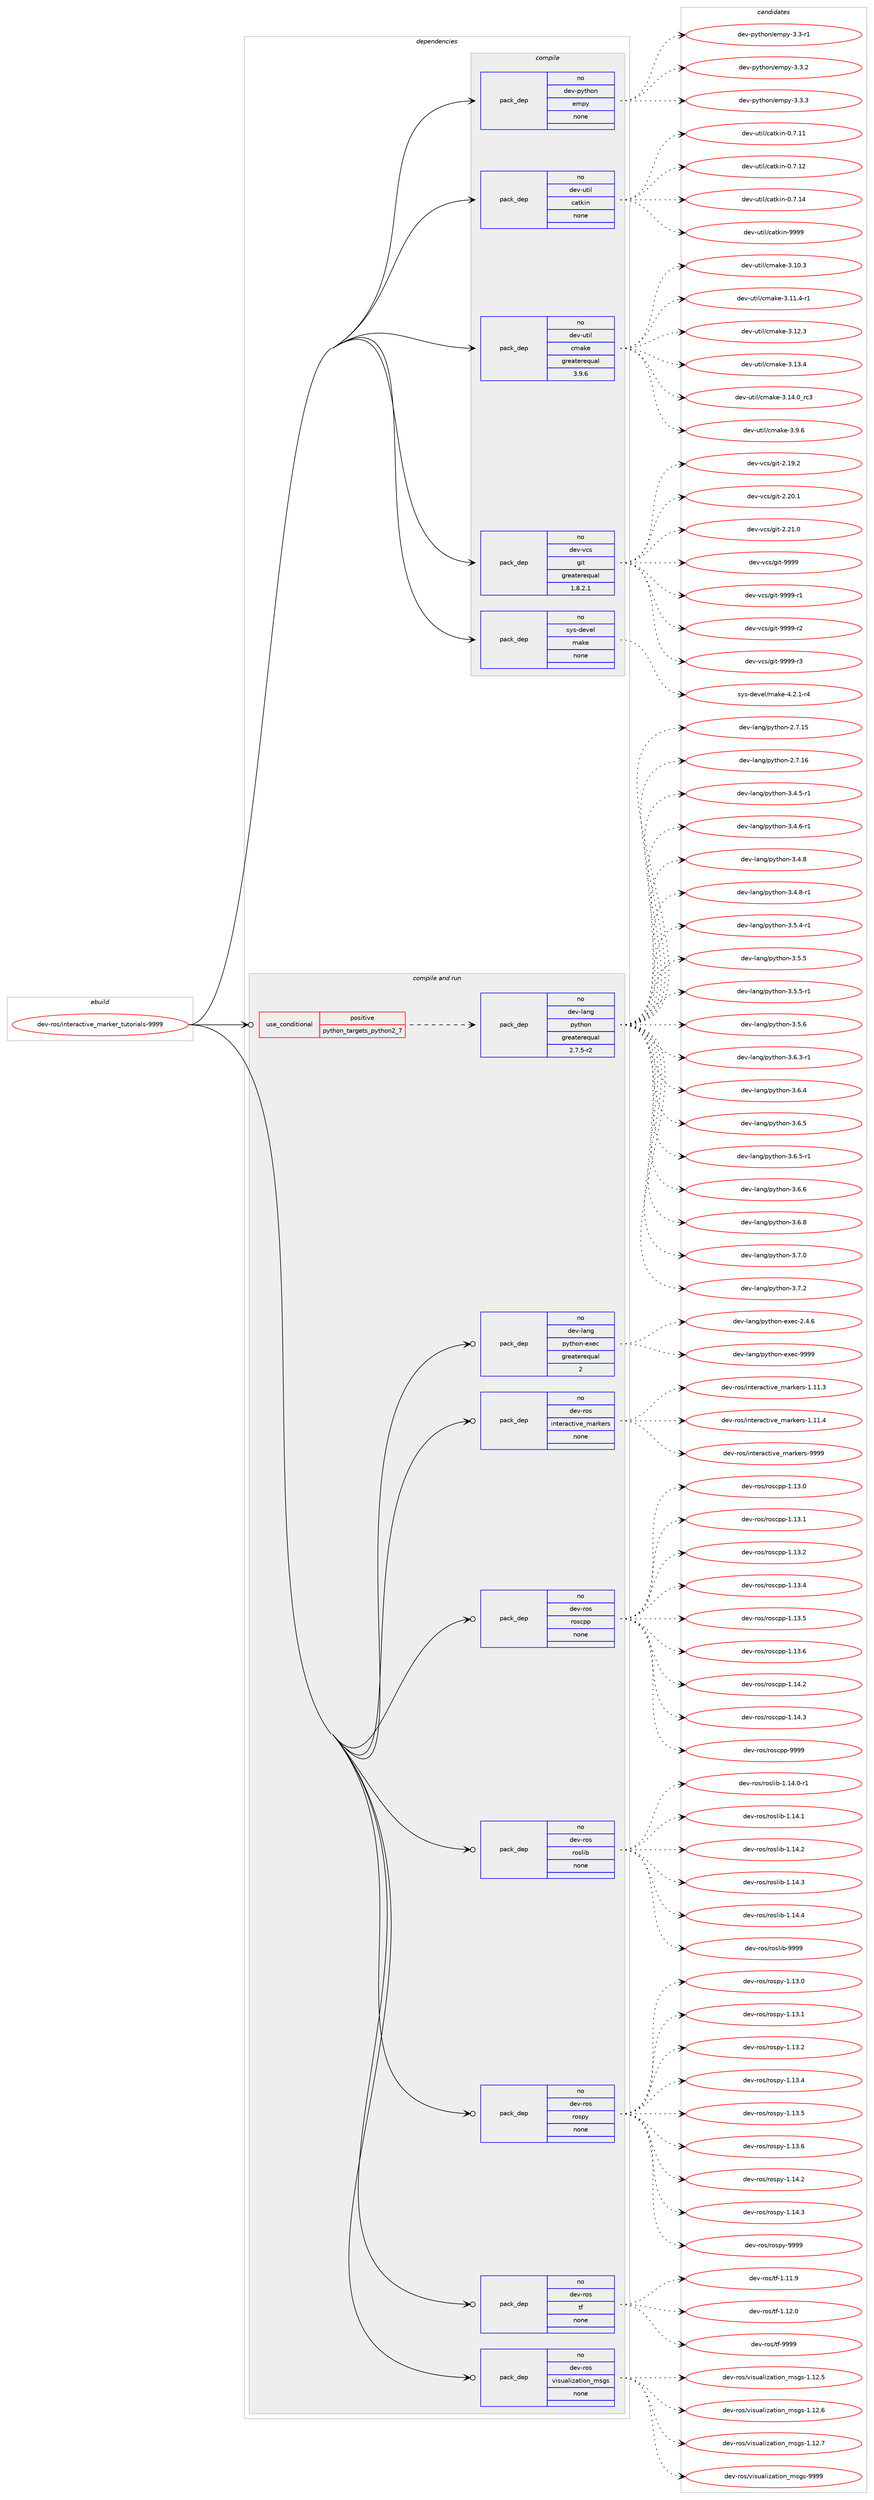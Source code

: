 digraph prolog {

# *************
# Graph options
# *************

newrank=true;
concentrate=true;
compound=true;
graph [rankdir=LR,fontname=Helvetica,fontsize=10,ranksep=1.5];#, ranksep=2.5, nodesep=0.2];
edge  [arrowhead=vee];
node  [fontname=Helvetica,fontsize=10];

# **********
# The ebuild
# **********

subgraph cluster_leftcol {
color=gray;
rank=same;
label=<<i>ebuild</i>>;
id [label="dev-ros/interactive_marker_tutorials-9999", color=red, width=4, href="../dev-ros/interactive_marker_tutorials-9999.svg"];
}

# ****************
# The dependencies
# ****************

subgraph cluster_midcol {
color=gray;
label=<<i>dependencies</i>>;
subgraph cluster_compile {
fillcolor="#eeeeee";
style=filled;
label=<<i>compile</i>>;
subgraph pack1045939 {
dependency1458079 [label=<<TABLE BORDER="0" CELLBORDER="1" CELLSPACING="0" CELLPADDING="4" WIDTH="220"><TR><TD ROWSPAN="6" CELLPADDING="30">pack_dep</TD></TR><TR><TD WIDTH="110">no</TD></TR><TR><TD>dev-python</TD></TR><TR><TD>empy</TD></TR><TR><TD>none</TD></TR><TR><TD></TD></TR></TABLE>>, shape=none, color=blue];
}
id:e -> dependency1458079:w [weight=20,style="solid",arrowhead="vee"];
subgraph pack1045940 {
dependency1458080 [label=<<TABLE BORDER="0" CELLBORDER="1" CELLSPACING="0" CELLPADDING="4" WIDTH="220"><TR><TD ROWSPAN="6" CELLPADDING="30">pack_dep</TD></TR><TR><TD WIDTH="110">no</TD></TR><TR><TD>dev-util</TD></TR><TR><TD>catkin</TD></TR><TR><TD>none</TD></TR><TR><TD></TD></TR></TABLE>>, shape=none, color=blue];
}
id:e -> dependency1458080:w [weight=20,style="solid",arrowhead="vee"];
subgraph pack1045941 {
dependency1458081 [label=<<TABLE BORDER="0" CELLBORDER="1" CELLSPACING="0" CELLPADDING="4" WIDTH="220"><TR><TD ROWSPAN="6" CELLPADDING="30">pack_dep</TD></TR><TR><TD WIDTH="110">no</TD></TR><TR><TD>dev-util</TD></TR><TR><TD>cmake</TD></TR><TR><TD>greaterequal</TD></TR><TR><TD>3.9.6</TD></TR></TABLE>>, shape=none, color=blue];
}
id:e -> dependency1458081:w [weight=20,style="solid",arrowhead="vee"];
subgraph pack1045942 {
dependency1458082 [label=<<TABLE BORDER="0" CELLBORDER="1" CELLSPACING="0" CELLPADDING="4" WIDTH="220"><TR><TD ROWSPAN="6" CELLPADDING="30">pack_dep</TD></TR><TR><TD WIDTH="110">no</TD></TR><TR><TD>dev-vcs</TD></TR><TR><TD>git</TD></TR><TR><TD>greaterequal</TD></TR><TR><TD>1.8.2.1</TD></TR></TABLE>>, shape=none, color=blue];
}
id:e -> dependency1458082:w [weight=20,style="solid",arrowhead="vee"];
subgraph pack1045943 {
dependency1458083 [label=<<TABLE BORDER="0" CELLBORDER="1" CELLSPACING="0" CELLPADDING="4" WIDTH="220"><TR><TD ROWSPAN="6" CELLPADDING="30">pack_dep</TD></TR><TR><TD WIDTH="110">no</TD></TR><TR><TD>sys-devel</TD></TR><TR><TD>make</TD></TR><TR><TD>none</TD></TR><TR><TD></TD></TR></TABLE>>, shape=none, color=blue];
}
id:e -> dependency1458083:w [weight=20,style="solid",arrowhead="vee"];
}
subgraph cluster_compileandrun {
fillcolor="#eeeeee";
style=filled;
label=<<i>compile and run</i>>;
subgraph cond388750 {
dependency1458084 [label=<<TABLE BORDER="0" CELLBORDER="1" CELLSPACING="0" CELLPADDING="4"><TR><TD ROWSPAN="3" CELLPADDING="10">use_conditional</TD></TR><TR><TD>positive</TD></TR><TR><TD>python_targets_python2_7</TD></TR></TABLE>>, shape=none, color=red];
subgraph pack1045944 {
dependency1458085 [label=<<TABLE BORDER="0" CELLBORDER="1" CELLSPACING="0" CELLPADDING="4" WIDTH="220"><TR><TD ROWSPAN="6" CELLPADDING="30">pack_dep</TD></TR><TR><TD WIDTH="110">no</TD></TR><TR><TD>dev-lang</TD></TR><TR><TD>python</TD></TR><TR><TD>greaterequal</TD></TR><TR><TD>2.7.5-r2</TD></TR></TABLE>>, shape=none, color=blue];
}
dependency1458084:e -> dependency1458085:w [weight=20,style="dashed",arrowhead="vee"];
}
id:e -> dependency1458084:w [weight=20,style="solid",arrowhead="odotvee"];
subgraph pack1045945 {
dependency1458086 [label=<<TABLE BORDER="0" CELLBORDER="1" CELLSPACING="0" CELLPADDING="4" WIDTH="220"><TR><TD ROWSPAN="6" CELLPADDING="30">pack_dep</TD></TR><TR><TD WIDTH="110">no</TD></TR><TR><TD>dev-lang</TD></TR><TR><TD>python-exec</TD></TR><TR><TD>greaterequal</TD></TR><TR><TD>2</TD></TR></TABLE>>, shape=none, color=blue];
}
id:e -> dependency1458086:w [weight=20,style="solid",arrowhead="odotvee"];
subgraph pack1045946 {
dependency1458087 [label=<<TABLE BORDER="0" CELLBORDER="1" CELLSPACING="0" CELLPADDING="4" WIDTH="220"><TR><TD ROWSPAN="6" CELLPADDING="30">pack_dep</TD></TR><TR><TD WIDTH="110">no</TD></TR><TR><TD>dev-ros</TD></TR><TR><TD>interactive_markers</TD></TR><TR><TD>none</TD></TR><TR><TD></TD></TR></TABLE>>, shape=none, color=blue];
}
id:e -> dependency1458087:w [weight=20,style="solid",arrowhead="odotvee"];
subgraph pack1045947 {
dependency1458088 [label=<<TABLE BORDER="0" CELLBORDER="1" CELLSPACING="0" CELLPADDING="4" WIDTH="220"><TR><TD ROWSPAN="6" CELLPADDING="30">pack_dep</TD></TR><TR><TD WIDTH="110">no</TD></TR><TR><TD>dev-ros</TD></TR><TR><TD>roscpp</TD></TR><TR><TD>none</TD></TR><TR><TD></TD></TR></TABLE>>, shape=none, color=blue];
}
id:e -> dependency1458088:w [weight=20,style="solid",arrowhead="odotvee"];
subgraph pack1045948 {
dependency1458089 [label=<<TABLE BORDER="0" CELLBORDER="1" CELLSPACING="0" CELLPADDING="4" WIDTH="220"><TR><TD ROWSPAN="6" CELLPADDING="30">pack_dep</TD></TR><TR><TD WIDTH="110">no</TD></TR><TR><TD>dev-ros</TD></TR><TR><TD>roslib</TD></TR><TR><TD>none</TD></TR><TR><TD></TD></TR></TABLE>>, shape=none, color=blue];
}
id:e -> dependency1458089:w [weight=20,style="solid",arrowhead="odotvee"];
subgraph pack1045949 {
dependency1458090 [label=<<TABLE BORDER="0" CELLBORDER="1" CELLSPACING="0" CELLPADDING="4" WIDTH="220"><TR><TD ROWSPAN="6" CELLPADDING="30">pack_dep</TD></TR><TR><TD WIDTH="110">no</TD></TR><TR><TD>dev-ros</TD></TR><TR><TD>rospy</TD></TR><TR><TD>none</TD></TR><TR><TD></TD></TR></TABLE>>, shape=none, color=blue];
}
id:e -> dependency1458090:w [weight=20,style="solid",arrowhead="odotvee"];
subgraph pack1045950 {
dependency1458091 [label=<<TABLE BORDER="0" CELLBORDER="1" CELLSPACING="0" CELLPADDING="4" WIDTH="220"><TR><TD ROWSPAN="6" CELLPADDING="30">pack_dep</TD></TR><TR><TD WIDTH="110">no</TD></TR><TR><TD>dev-ros</TD></TR><TR><TD>tf</TD></TR><TR><TD>none</TD></TR><TR><TD></TD></TR></TABLE>>, shape=none, color=blue];
}
id:e -> dependency1458091:w [weight=20,style="solid",arrowhead="odotvee"];
subgraph pack1045951 {
dependency1458092 [label=<<TABLE BORDER="0" CELLBORDER="1" CELLSPACING="0" CELLPADDING="4" WIDTH="220"><TR><TD ROWSPAN="6" CELLPADDING="30">pack_dep</TD></TR><TR><TD WIDTH="110">no</TD></TR><TR><TD>dev-ros</TD></TR><TR><TD>visualization_msgs</TD></TR><TR><TD>none</TD></TR><TR><TD></TD></TR></TABLE>>, shape=none, color=blue];
}
id:e -> dependency1458092:w [weight=20,style="solid",arrowhead="odotvee"];
}
subgraph cluster_run {
fillcolor="#eeeeee";
style=filled;
label=<<i>run</i>>;
}
}

# **************
# The candidates
# **************

subgraph cluster_choices {
rank=same;
color=gray;
label=<<i>candidates</i>>;

subgraph choice1045939 {
color=black;
nodesep=1;
choice1001011184511212111610411111047101109112121455146514511449 [label="dev-python/empy-3.3-r1", color=red, width=4,href="../dev-python/empy-3.3-r1.svg"];
choice1001011184511212111610411111047101109112121455146514650 [label="dev-python/empy-3.3.2", color=red, width=4,href="../dev-python/empy-3.3.2.svg"];
choice1001011184511212111610411111047101109112121455146514651 [label="dev-python/empy-3.3.3", color=red, width=4,href="../dev-python/empy-3.3.3.svg"];
dependency1458079:e -> choice1001011184511212111610411111047101109112121455146514511449:w [style=dotted,weight="100"];
dependency1458079:e -> choice1001011184511212111610411111047101109112121455146514650:w [style=dotted,weight="100"];
dependency1458079:e -> choice1001011184511212111610411111047101109112121455146514651:w [style=dotted,weight="100"];
}
subgraph choice1045940 {
color=black;
nodesep=1;
choice1001011184511711610510847999711610710511045484655464949 [label="dev-util/catkin-0.7.11", color=red, width=4,href="../dev-util/catkin-0.7.11.svg"];
choice1001011184511711610510847999711610710511045484655464950 [label="dev-util/catkin-0.7.12", color=red, width=4,href="../dev-util/catkin-0.7.12.svg"];
choice1001011184511711610510847999711610710511045484655464952 [label="dev-util/catkin-0.7.14", color=red, width=4,href="../dev-util/catkin-0.7.14.svg"];
choice100101118451171161051084799971161071051104557575757 [label="dev-util/catkin-9999", color=red, width=4,href="../dev-util/catkin-9999.svg"];
dependency1458080:e -> choice1001011184511711610510847999711610710511045484655464949:w [style=dotted,weight="100"];
dependency1458080:e -> choice1001011184511711610510847999711610710511045484655464950:w [style=dotted,weight="100"];
dependency1458080:e -> choice1001011184511711610510847999711610710511045484655464952:w [style=dotted,weight="100"];
dependency1458080:e -> choice100101118451171161051084799971161071051104557575757:w [style=dotted,weight="100"];
}
subgraph choice1045941 {
color=black;
nodesep=1;
choice1001011184511711610510847991099710710145514649484651 [label="dev-util/cmake-3.10.3", color=red, width=4,href="../dev-util/cmake-3.10.3.svg"];
choice10010111845117116105108479910997107101455146494946524511449 [label="dev-util/cmake-3.11.4-r1", color=red, width=4,href="../dev-util/cmake-3.11.4-r1.svg"];
choice1001011184511711610510847991099710710145514649504651 [label="dev-util/cmake-3.12.3", color=red, width=4,href="../dev-util/cmake-3.12.3.svg"];
choice1001011184511711610510847991099710710145514649514652 [label="dev-util/cmake-3.13.4", color=red, width=4,href="../dev-util/cmake-3.13.4.svg"];
choice1001011184511711610510847991099710710145514649524648951149951 [label="dev-util/cmake-3.14.0_rc3", color=red, width=4,href="../dev-util/cmake-3.14.0_rc3.svg"];
choice10010111845117116105108479910997107101455146574654 [label="dev-util/cmake-3.9.6", color=red, width=4,href="../dev-util/cmake-3.9.6.svg"];
dependency1458081:e -> choice1001011184511711610510847991099710710145514649484651:w [style=dotted,weight="100"];
dependency1458081:e -> choice10010111845117116105108479910997107101455146494946524511449:w [style=dotted,weight="100"];
dependency1458081:e -> choice1001011184511711610510847991099710710145514649504651:w [style=dotted,weight="100"];
dependency1458081:e -> choice1001011184511711610510847991099710710145514649514652:w [style=dotted,weight="100"];
dependency1458081:e -> choice1001011184511711610510847991099710710145514649524648951149951:w [style=dotted,weight="100"];
dependency1458081:e -> choice10010111845117116105108479910997107101455146574654:w [style=dotted,weight="100"];
}
subgraph choice1045942 {
color=black;
nodesep=1;
choice10010111845118991154710310511645504649574650 [label="dev-vcs/git-2.19.2", color=red, width=4,href="../dev-vcs/git-2.19.2.svg"];
choice10010111845118991154710310511645504650484649 [label="dev-vcs/git-2.20.1", color=red, width=4,href="../dev-vcs/git-2.20.1.svg"];
choice10010111845118991154710310511645504650494648 [label="dev-vcs/git-2.21.0", color=red, width=4,href="../dev-vcs/git-2.21.0.svg"];
choice1001011184511899115471031051164557575757 [label="dev-vcs/git-9999", color=red, width=4,href="../dev-vcs/git-9999.svg"];
choice10010111845118991154710310511645575757574511449 [label="dev-vcs/git-9999-r1", color=red, width=4,href="../dev-vcs/git-9999-r1.svg"];
choice10010111845118991154710310511645575757574511450 [label="dev-vcs/git-9999-r2", color=red, width=4,href="../dev-vcs/git-9999-r2.svg"];
choice10010111845118991154710310511645575757574511451 [label="dev-vcs/git-9999-r3", color=red, width=4,href="../dev-vcs/git-9999-r3.svg"];
dependency1458082:e -> choice10010111845118991154710310511645504649574650:w [style=dotted,weight="100"];
dependency1458082:e -> choice10010111845118991154710310511645504650484649:w [style=dotted,weight="100"];
dependency1458082:e -> choice10010111845118991154710310511645504650494648:w [style=dotted,weight="100"];
dependency1458082:e -> choice1001011184511899115471031051164557575757:w [style=dotted,weight="100"];
dependency1458082:e -> choice10010111845118991154710310511645575757574511449:w [style=dotted,weight="100"];
dependency1458082:e -> choice10010111845118991154710310511645575757574511450:w [style=dotted,weight="100"];
dependency1458082:e -> choice10010111845118991154710310511645575757574511451:w [style=dotted,weight="100"];
}
subgraph choice1045943 {
color=black;
nodesep=1;
choice1151211154510010111810110847109971071014552465046494511452 [label="sys-devel/make-4.2.1-r4", color=red, width=4,href="../sys-devel/make-4.2.1-r4.svg"];
dependency1458083:e -> choice1151211154510010111810110847109971071014552465046494511452:w [style=dotted,weight="100"];
}
subgraph choice1045944 {
color=black;
nodesep=1;
choice10010111845108971101034711212111610411111045504655464953 [label="dev-lang/python-2.7.15", color=red, width=4,href="../dev-lang/python-2.7.15.svg"];
choice10010111845108971101034711212111610411111045504655464954 [label="dev-lang/python-2.7.16", color=red, width=4,href="../dev-lang/python-2.7.16.svg"];
choice1001011184510897110103471121211161041111104551465246534511449 [label="dev-lang/python-3.4.5-r1", color=red, width=4,href="../dev-lang/python-3.4.5-r1.svg"];
choice1001011184510897110103471121211161041111104551465246544511449 [label="dev-lang/python-3.4.6-r1", color=red, width=4,href="../dev-lang/python-3.4.6-r1.svg"];
choice100101118451089711010347112121116104111110455146524656 [label="dev-lang/python-3.4.8", color=red, width=4,href="../dev-lang/python-3.4.8.svg"];
choice1001011184510897110103471121211161041111104551465246564511449 [label="dev-lang/python-3.4.8-r1", color=red, width=4,href="../dev-lang/python-3.4.8-r1.svg"];
choice1001011184510897110103471121211161041111104551465346524511449 [label="dev-lang/python-3.5.4-r1", color=red, width=4,href="../dev-lang/python-3.5.4-r1.svg"];
choice100101118451089711010347112121116104111110455146534653 [label="dev-lang/python-3.5.5", color=red, width=4,href="../dev-lang/python-3.5.5.svg"];
choice1001011184510897110103471121211161041111104551465346534511449 [label="dev-lang/python-3.5.5-r1", color=red, width=4,href="../dev-lang/python-3.5.5-r1.svg"];
choice100101118451089711010347112121116104111110455146534654 [label="dev-lang/python-3.5.6", color=red, width=4,href="../dev-lang/python-3.5.6.svg"];
choice1001011184510897110103471121211161041111104551465446514511449 [label="dev-lang/python-3.6.3-r1", color=red, width=4,href="../dev-lang/python-3.6.3-r1.svg"];
choice100101118451089711010347112121116104111110455146544652 [label="dev-lang/python-3.6.4", color=red, width=4,href="../dev-lang/python-3.6.4.svg"];
choice100101118451089711010347112121116104111110455146544653 [label="dev-lang/python-3.6.5", color=red, width=4,href="../dev-lang/python-3.6.5.svg"];
choice1001011184510897110103471121211161041111104551465446534511449 [label="dev-lang/python-3.6.5-r1", color=red, width=4,href="../dev-lang/python-3.6.5-r1.svg"];
choice100101118451089711010347112121116104111110455146544654 [label="dev-lang/python-3.6.6", color=red, width=4,href="../dev-lang/python-3.6.6.svg"];
choice100101118451089711010347112121116104111110455146544656 [label="dev-lang/python-3.6.8", color=red, width=4,href="../dev-lang/python-3.6.8.svg"];
choice100101118451089711010347112121116104111110455146554648 [label="dev-lang/python-3.7.0", color=red, width=4,href="../dev-lang/python-3.7.0.svg"];
choice100101118451089711010347112121116104111110455146554650 [label="dev-lang/python-3.7.2", color=red, width=4,href="../dev-lang/python-3.7.2.svg"];
dependency1458085:e -> choice10010111845108971101034711212111610411111045504655464953:w [style=dotted,weight="100"];
dependency1458085:e -> choice10010111845108971101034711212111610411111045504655464954:w [style=dotted,weight="100"];
dependency1458085:e -> choice1001011184510897110103471121211161041111104551465246534511449:w [style=dotted,weight="100"];
dependency1458085:e -> choice1001011184510897110103471121211161041111104551465246544511449:w [style=dotted,weight="100"];
dependency1458085:e -> choice100101118451089711010347112121116104111110455146524656:w [style=dotted,weight="100"];
dependency1458085:e -> choice1001011184510897110103471121211161041111104551465246564511449:w [style=dotted,weight="100"];
dependency1458085:e -> choice1001011184510897110103471121211161041111104551465346524511449:w [style=dotted,weight="100"];
dependency1458085:e -> choice100101118451089711010347112121116104111110455146534653:w [style=dotted,weight="100"];
dependency1458085:e -> choice1001011184510897110103471121211161041111104551465346534511449:w [style=dotted,weight="100"];
dependency1458085:e -> choice100101118451089711010347112121116104111110455146534654:w [style=dotted,weight="100"];
dependency1458085:e -> choice1001011184510897110103471121211161041111104551465446514511449:w [style=dotted,weight="100"];
dependency1458085:e -> choice100101118451089711010347112121116104111110455146544652:w [style=dotted,weight="100"];
dependency1458085:e -> choice100101118451089711010347112121116104111110455146544653:w [style=dotted,weight="100"];
dependency1458085:e -> choice1001011184510897110103471121211161041111104551465446534511449:w [style=dotted,weight="100"];
dependency1458085:e -> choice100101118451089711010347112121116104111110455146544654:w [style=dotted,weight="100"];
dependency1458085:e -> choice100101118451089711010347112121116104111110455146544656:w [style=dotted,weight="100"];
dependency1458085:e -> choice100101118451089711010347112121116104111110455146554648:w [style=dotted,weight="100"];
dependency1458085:e -> choice100101118451089711010347112121116104111110455146554650:w [style=dotted,weight="100"];
}
subgraph choice1045945 {
color=black;
nodesep=1;
choice1001011184510897110103471121211161041111104510112010199455046524654 [label="dev-lang/python-exec-2.4.6", color=red, width=4,href="../dev-lang/python-exec-2.4.6.svg"];
choice10010111845108971101034711212111610411111045101120101994557575757 [label="dev-lang/python-exec-9999", color=red, width=4,href="../dev-lang/python-exec-9999.svg"];
dependency1458086:e -> choice1001011184510897110103471121211161041111104510112010199455046524654:w [style=dotted,weight="100"];
dependency1458086:e -> choice10010111845108971101034711212111610411111045101120101994557575757:w [style=dotted,weight="100"];
}
subgraph choice1045946 {
color=black;
nodesep=1;
choice10010111845114111115471051101161011149799116105118101951099711410710111411545494649494651 [label="dev-ros/interactive_markers-1.11.3", color=red, width=4,href="../dev-ros/interactive_markers-1.11.3.svg"];
choice10010111845114111115471051101161011149799116105118101951099711410710111411545494649494652 [label="dev-ros/interactive_markers-1.11.4", color=red, width=4,href="../dev-ros/interactive_markers-1.11.4.svg"];
choice1001011184511411111547105110116101114979911610511810195109971141071011141154557575757 [label="dev-ros/interactive_markers-9999", color=red, width=4,href="../dev-ros/interactive_markers-9999.svg"];
dependency1458087:e -> choice10010111845114111115471051101161011149799116105118101951099711410710111411545494649494651:w [style=dotted,weight="100"];
dependency1458087:e -> choice10010111845114111115471051101161011149799116105118101951099711410710111411545494649494652:w [style=dotted,weight="100"];
dependency1458087:e -> choice1001011184511411111547105110116101114979911610511810195109971141071011141154557575757:w [style=dotted,weight="100"];
}
subgraph choice1045947 {
color=black;
nodesep=1;
choice10010111845114111115471141111159911211245494649514648 [label="dev-ros/roscpp-1.13.0", color=red, width=4,href="../dev-ros/roscpp-1.13.0.svg"];
choice10010111845114111115471141111159911211245494649514649 [label="dev-ros/roscpp-1.13.1", color=red, width=4,href="../dev-ros/roscpp-1.13.1.svg"];
choice10010111845114111115471141111159911211245494649514650 [label="dev-ros/roscpp-1.13.2", color=red, width=4,href="../dev-ros/roscpp-1.13.2.svg"];
choice10010111845114111115471141111159911211245494649514652 [label="dev-ros/roscpp-1.13.4", color=red, width=4,href="../dev-ros/roscpp-1.13.4.svg"];
choice10010111845114111115471141111159911211245494649514653 [label="dev-ros/roscpp-1.13.5", color=red, width=4,href="../dev-ros/roscpp-1.13.5.svg"];
choice10010111845114111115471141111159911211245494649514654 [label="dev-ros/roscpp-1.13.6", color=red, width=4,href="../dev-ros/roscpp-1.13.6.svg"];
choice10010111845114111115471141111159911211245494649524650 [label="dev-ros/roscpp-1.14.2", color=red, width=4,href="../dev-ros/roscpp-1.14.2.svg"];
choice10010111845114111115471141111159911211245494649524651 [label="dev-ros/roscpp-1.14.3", color=red, width=4,href="../dev-ros/roscpp-1.14.3.svg"];
choice1001011184511411111547114111115991121124557575757 [label="dev-ros/roscpp-9999", color=red, width=4,href="../dev-ros/roscpp-9999.svg"];
dependency1458088:e -> choice10010111845114111115471141111159911211245494649514648:w [style=dotted,weight="100"];
dependency1458088:e -> choice10010111845114111115471141111159911211245494649514649:w [style=dotted,weight="100"];
dependency1458088:e -> choice10010111845114111115471141111159911211245494649514650:w [style=dotted,weight="100"];
dependency1458088:e -> choice10010111845114111115471141111159911211245494649514652:w [style=dotted,weight="100"];
dependency1458088:e -> choice10010111845114111115471141111159911211245494649514653:w [style=dotted,weight="100"];
dependency1458088:e -> choice10010111845114111115471141111159911211245494649514654:w [style=dotted,weight="100"];
dependency1458088:e -> choice10010111845114111115471141111159911211245494649524650:w [style=dotted,weight="100"];
dependency1458088:e -> choice10010111845114111115471141111159911211245494649524651:w [style=dotted,weight="100"];
dependency1458088:e -> choice1001011184511411111547114111115991121124557575757:w [style=dotted,weight="100"];
}
subgraph choice1045948 {
color=black;
nodesep=1;
choice100101118451141111154711411111510810598454946495246484511449 [label="dev-ros/roslib-1.14.0-r1", color=red, width=4,href="../dev-ros/roslib-1.14.0-r1.svg"];
choice10010111845114111115471141111151081059845494649524649 [label="dev-ros/roslib-1.14.1", color=red, width=4,href="../dev-ros/roslib-1.14.1.svg"];
choice10010111845114111115471141111151081059845494649524650 [label="dev-ros/roslib-1.14.2", color=red, width=4,href="../dev-ros/roslib-1.14.2.svg"];
choice10010111845114111115471141111151081059845494649524651 [label="dev-ros/roslib-1.14.3", color=red, width=4,href="../dev-ros/roslib-1.14.3.svg"];
choice10010111845114111115471141111151081059845494649524652 [label="dev-ros/roslib-1.14.4", color=red, width=4,href="../dev-ros/roslib-1.14.4.svg"];
choice1001011184511411111547114111115108105984557575757 [label="dev-ros/roslib-9999", color=red, width=4,href="../dev-ros/roslib-9999.svg"];
dependency1458089:e -> choice100101118451141111154711411111510810598454946495246484511449:w [style=dotted,weight="100"];
dependency1458089:e -> choice10010111845114111115471141111151081059845494649524649:w [style=dotted,weight="100"];
dependency1458089:e -> choice10010111845114111115471141111151081059845494649524650:w [style=dotted,weight="100"];
dependency1458089:e -> choice10010111845114111115471141111151081059845494649524651:w [style=dotted,weight="100"];
dependency1458089:e -> choice10010111845114111115471141111151081059845494649524652:w [style=dotted,weight="100"];
dependency1458089:e -> choice1001011184511411111547114111115108105984557575757:w [style=dotted,weight="100"];
}
subgraph choice1045949 {
color=black;
nodesep=1;
choice100101118451141111154711411111511212145494649514648 [label="dev-ros/rospy-1.13.0", color=red, width=4,href="../dev-ros/rospy-1.13.0.svg"];
choice100101118451141111154711411111511212145494649514649 [label="dev-ros/rospy-1.13.1", color=red, width=4,href="../dev-ros/rospy-1.13.1.svg"];
choice100101118451141111154711411111511212145494649514650 [label="dev-ros/rospy-1.13.2", color=red, width=4,href="../dev-ros/rospy-1.13.2.svg"];
choice100101118451141111154711411111511212145494649514652 [label="dev-ros/rospy-1.13.4", color=red, width=4,href="../dev-ros/rospy-1.13.4.svg"];
choice100101118451141111154711411111511212145494649514653 [label="dev-ros/rospy-1.13.5", color=red, width=4,href="../dev-ros/rospy-1.13.5.svg"];
choice100101118451141111154711411111511212145494649514654 [label="dev-ros/rospy-1.13.6", color=red, width=4,href="../dev-ros/rospy-1.13.6.svg"];
choice100101118451141111154711411111511212145494649524650 [label="dev-ros/rospy-1.14.2", color=red, width=4,href="../dev-ros/rospy-1.14.2.svg"];
choice100101118451141111154711411111511212145494649524651 [label="dev-ros/rospy-1.14.3", color=red, width=4,href="../dev-ros/rospy-1.14.3.svg"];
choice10010111845114111115471141111151121214557575757 [label="dev-ros/rospy-9999", color=red, width=4,href="../dev-ros/rospy-9999.svg"];
dependency1458090:e -> choice100101118451141111154711411111511212145494649514648:w [style=dotted,weight="100"];
dependency1458090:e -> choice100101118451141111154711411111511212145494649514649:w [style=dotted,weight="100"];
dependency1458090:e -> choice100101118451141111154711411111511212145494649514650:w [style=dotted,weight="100"];
dependency1458090:e -> choice100101118451141111154711411111511212145494649514652:w [style=dotted,weight="100"];
dependency1458090:e -> choice100101118451141111154711411111511212145494649514653:w [style=dotted,weight="100"];
dependency1458090:e -> choice100101118451141111154711411111511212145494649514654:w [style=dotted,weight="100"];
dependency1458090:e -> choice100101118451141111154711411111511212145494649524650:w [style=dotted,weight="100"];
dependency1458090:e -> choice100101118451141111154711411111511212145494649524651:w [style=dotted,weight="100"];
dependency1458090:e -> choice10010111845114111115471141111151121214557575757:w [style=dotted,weight="100"];
}
subgraph choice1045950 {
color=black;
nodesep=1;
choice100101118451141111154711610245494649494657 [label="dev-ros/tf-1.11.9", color=red, width=4,href="../dev-ros/tf-1.11.9.svg"];
choice100101118451141111154711610245494649504648 [label="dev-ros/tf-1.12.0", color=red, width=4,href="../dev-ros/tf-1.12.0.svg"];
choice10010111845114111115471161024557575757 [label="dev-ros/tf-9999", color=red, width=4,href="../dev-ros/tf-9999.svg"];
dependency1458091:e -> choice100101118451141111154711610245494649494657:w [style=dotted,weight="100"];
dependency1458091:e -> choice100101118451141111154711610245494649504648:w [style=dotted,weight="100"];
dependency1458091:e -> choice10010111845114111115471161024557575757:w [style=dotted,weight="100"];
}
subgraph choice1045951 {
color=black;
nodesep=1;
choice100101118451141111154711810511511797108105122971161051111109510911510311545494649504653 [label="dev-ros/visualization_msgs-1.12.5", color=red, width=4,href="../dev-ros/visualization_msgs-1.12.5.svg"];
choice100101118451141111154711810511511797108105122971161051111109510911510311545494649504654 [label="dev-ros/visualization_msgs-1.12.6", color=red, width=4,href="../dev-ros/visualization_msgs-1.12.6.svg"];
choice100101118451141111154711810511511797108105122971161051111109510911510311545494649504655 [label="dev-ros/visualization_msgs-1.12.7", color=red, width=4,href="../dev-ros/visualization_msgs-1.12.7.svg"];
choice10010111845114111115471181051151179710810512297116105111110951091151031154557575757 [label="dev-ros/visualization_msgs-9999", color=red, width=4,href="../dev-ros/visualization_msgs-9999.svg"];
dependency1458092:e -> choice100101118451141111154711810511511797108105122971161051111109510911510311545494649504653:w [style=dotted,weight="100"];
dependency1458092:e -> choice100101118451141111154711810511511797108105122971161051111109510911510311545494649504654:w [style=dotted,weight="100"];
dependency1458092:e -> choice100101118451141111154711810511511797108105122971161051111109510911510311545494649504655:w [style=dotted,weight="100"];
dependency1458092:e -> choice10010111845114111115471181051151179710810512297116105111110951091151031154557575757:w [style=dotted,weight="100"];
}
}

}
